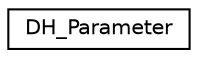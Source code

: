digraph "类继承关系图"
{
 // LATEX_PDF_SIZE
  edge [fontname="Helvetica",fontsize="10",labelfontname="Helvetica",labelfontsize="10"];
  node [fontname="Helvetica",fontsize="10",shape=record];
  rankdir="LR";
  Node0 [label="DH_Parameter",height=0.2,width=0.4,color="black", fillcolor="white", style="filled",URL="$struct_d_h___parameter.html",tooltip="kin & dyn model"];
}
